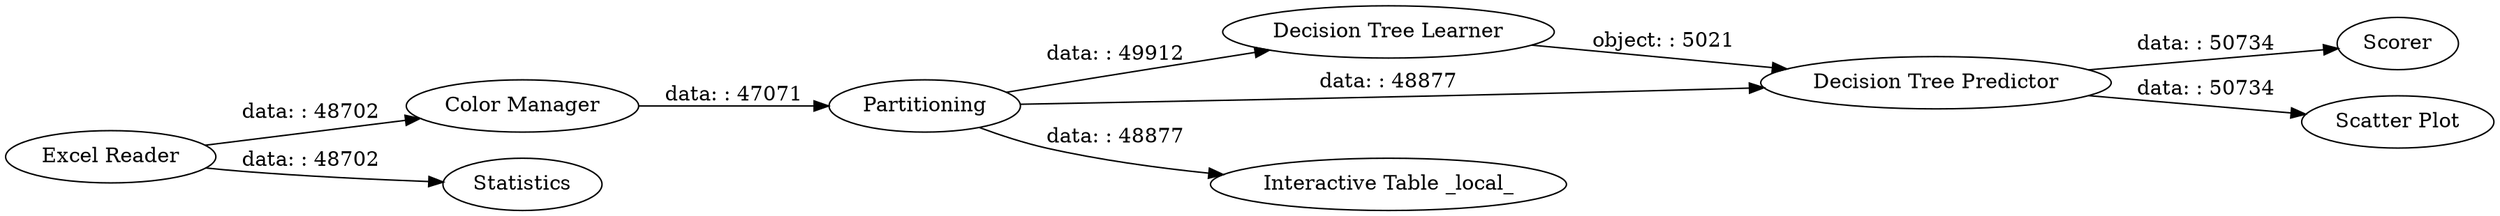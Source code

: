 digraph {
	"6951473815800946198_3" [label=Partitioning]
	"6951473815800946198_2" [label="Color Manager"]
	"6951473815800946198_6" [label=Scorer]
	"6951473815800946198_4" [label="Decision Tree Learner"]
	"6951473815800946198_7" [label=Statistics]
	"6951473815800946198_9" [label="Scatter Plot"]
	"6951473815800946198_5" [label="Decision Tree Predictor"]
	"6951473815800946198_8" [label="Interactive Table _local_"]
	"6951473815800946198_1" [label="Excel Reader"]
	"6951473815800946198_3" -> "6951473815800946198_5" [label="data: : 48877"]
	"6951473815800946198_2" -> "6951473815800946198_3" [label="data: : 47071"]
	"6951473815800946198_3" -> "6951473815800946198_4" [label="data: : 49912"]
	"6951473815800946198_1" -> "6951473815800946198_2" [label="data: : 48702"]
	"6951473815800946198_1" -> "6951473815800946198_7" [label="data: : 48702"]
	"6951473815800946198_3" -> "6951473815800946198_8" [label="data: : 48877"]
	"6951473815800946198_4" -> "6951473815800946198_5" [label="object: : 5021"]
	"6951473815800946198_5" -> "6951473815800946198_6" [label="data: : 50734"]
	"6951473815800946198_5" -> "6951473815800946198_9" [label="data: : 50734"]
	rankdir=LR
}
